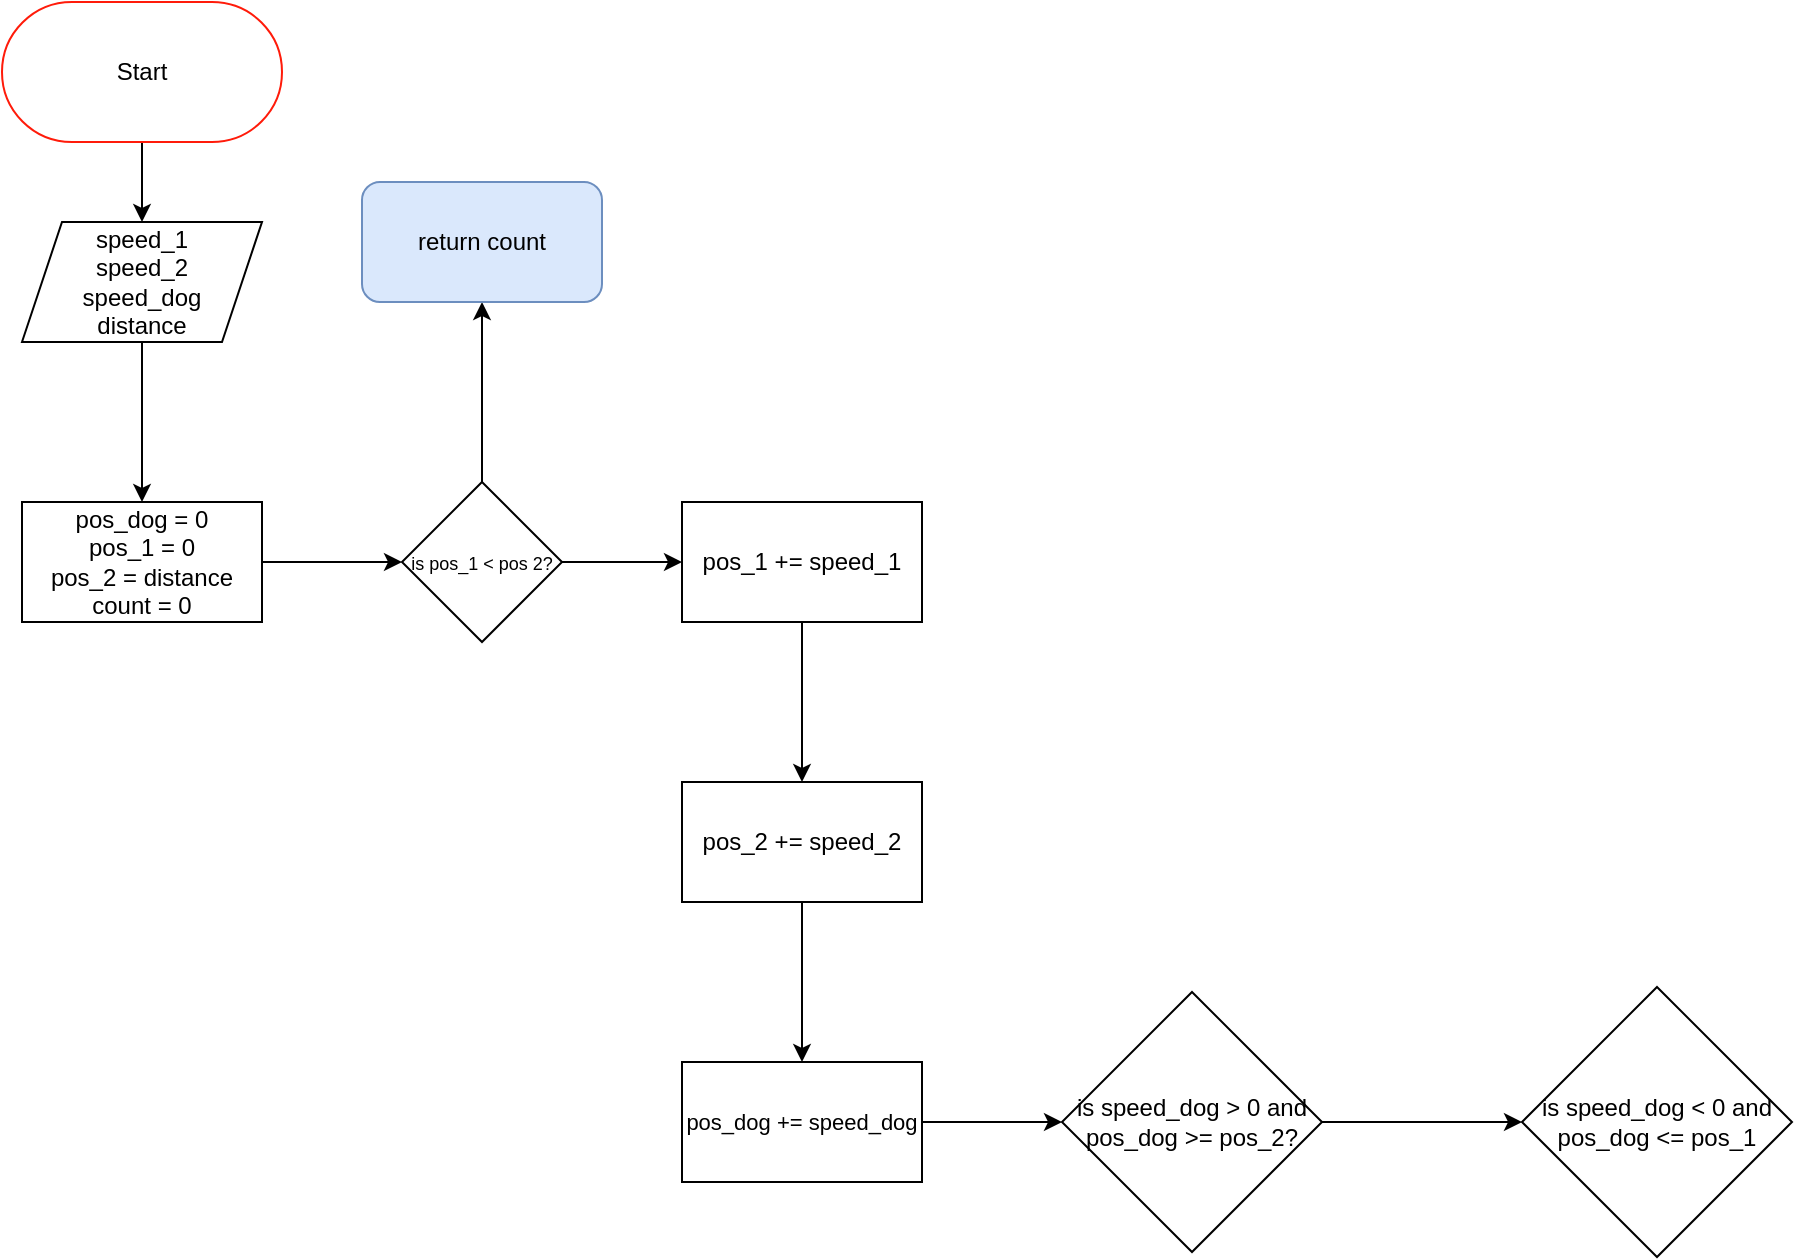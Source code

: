 <mxfile version="21.3.5" type="github">
  <diagram name="Page-1" id="_HWM8nGshtFM2Hibyzr3">
    <mxGraphModel dx="676" dy="498" grid="1" gridSize="10" guides="1" tooltips="1" connect="1" arrows="1" fold="1" page="1" pageScale="1" pageWidth="1169" pageHeight="827" math="0" shadow="0">
      <root>
        <mxCell id="0" />
        <mxCell id="1" parent="0" />
        <mxCell id="Ah5Kaf0LxsTHxQ-mII_5-1" value="" style="edgeStyle=orthogonalEdgeStyle;rounded=0;orthogonalLoop=1;jettySize=auto;html=1;" edge="1" parent="1" source="Ah5Kaf0LxsTHxQ-mII_5-2">
          <mxGeometry relative="1" as="geometry">
            <mxPoint x="150" y="130" as="targetPoint" />
          </mxGeometry>
        </mxCell>
        <mxCell id="Ah5Kaf0LxsTHxQ-mII_5-2" value="Start" style="rounded=1;whiteSpace=wrap;html=1;arcSize=50;strokeColor=#FF1B0A;" vertex="1" parent="1">
          <mxGeometry x="80" y="20" width="140" height="70" as="geometry" />
        </mxCell>
        <mxCell id="Ah5Kaf0LxsTHxQ-mII_5-3" value="" style="edgeStyle=orthogonalEdgeStyle;rounded=0;orthogonalLoop=1;jettySize=auto;html=1;" edge="1" parent="1" source="Ah5Kaf0LxsTHxQ-mII_5-4" target="Ah5Kaf0LxsTHxQ-mII_5-5">
          <mxGeometry relative="1" as="geometry" />
        </mxCell>
        <mxCell id="Ah5Kaf0LxsTHxQ-mII_5-4" value="speed_1&lt;br&gt;speed_2&lt;br&gt;speed_dog&lt;br&gt;distance" style="shape=parallelogram;perimeter=parallelogramPerimeter;whiteSpace=wrap;html=1;fixedSize=1;" vertex="1" parent="1">
          <mxGeometry x="90" y="130" width="120" height="60" as="geometry" />
        </mxCell>
        <mxCell id="Ah5Kaf0LxsTHxQ-mII_5-7" value="" style="edgeStyle=orthogonalEdgeStyle;rounded=0;orthogonalLoop=1;jettySize=auto;html=1;" edge="1" parent="1" source="Ah5Kaf0LxsTHxQ-mII_5-5" target="Ah5Kaf0LxsTHxQ-mII_5-6">
          <mxGeometry relative="1" as="geometry" />
        </mxCell>
        <mxCell id="Ah5Kaf0LxsTHxQ-mII_5-5" value="pos_dog = 0&lt;br&gt;pos_1 = 0&lt;br&gt;pos_2 = distance&lt;br&gt;count = 0" style="whiteSpace=wrap;html=1;" vertex="1" parent="1">
          <mxGeometry x="90" y="270" width="120" height="60" as="geometry" />
        </mxCell>
        <mxCell id="Ah5Kaf0LxsTHxQ-mII_5-9" value="" style="edgeStyle=orthogonalEdgeStyle;rounded=0;orthogonalLoop=1;jettySize=auto;html=1;" edge="1" parent="1" source="Ah5Kaf0LxsTHxQ-mII_5-6" target="Ah5Kaf0LxsTHxQ-mII_5-8">
          <mxGeometry relative="1" as="geometry" />
        </mxCell>
        <mxCell id="Ah5Kaf0LxsTHxQ-mII_5-11" value="" style="edgeStyle=orthogonalEdgeStyle;rounded=0;orthogonalLoop=1;jettySize=auto;html=1;" edge="1" parent="1" source="Ah5Kaf0LxsTHxQ-mII_5-6" target="Ah5Kaf0LxsTHxQ-mII_5-10">
          <mxGeometry relative="1" as="geometry" />
        </mxCell>
        <mxCell id="Ah5Kaf0LxsTHxQ-mII_5-6" value="&lt;font style=&quot;font-size: 9px;&quot;&gt;is pos_1 &amp;lt; pos 2?&lt;/font&gt;" style="rhombus;whiteSpace=wrap;html=1;" vertex="1" parent="1">
          <mxGeometry x="280" y="260" width="80" height="80" as="geometry" />
        </mxCell>
        <mxCell id="Ah5Kaf0LxsTHxQ-mII_5-8" value="return count" style="whiteSpace=wrap;html=1;rounded=1;fillColor=#dae8fc;strokeColor=#6c8ebf;" vertex="1" parent="1">
          <mxGeometry x="260" y="110" width="120" height="60" as="geometry" />
        </mxCell>
        <mxCell id="Ah5Kaf0LxsTHxQ-mII_5-13" value="" style="edgeStyle=orthogonalEdgeStyle;rounded=0;orthogonalLoop=1;jettySize=auto;html=1;" edge="1" parent="1" source="Ah5Kaf0LxsTHxQ-mII_5-10" target="Ah5Kaf0LxsTHxQ-mII_5-12">
          <mxGeometry relative="1" as="geometry" />
        </mxCell>
        <mxCell id="Ah5Kaf0LxsTHxQ-mII_5-10" value="pos_1 += speed_1" style="whiteSpace=wrap;html=1;" vertex="1" parent="1">
          <mxGeometry x="420" y="270" width="120" height="60" as="geometry" />
        </mxCell>
        <mxCell id="Ah5Kaf0LxsTHxQ-mII_5-15" value="" style="edgeStyle=orthogonalEdgeStyle;rounded=0;orthogonalLoop=1;jettySize=auto;html=1;" edge="1" parent="1" source="Ah5Kaf0LxsTHxQ-mII_5-12" target="Ah5Kaf0LxsTHxQ-mII_5-14">
          <mxGeometry relative="1" as="geometry" />
        </mxCell>
        <mxCell id="Ah5Kaf0LxsTHxQ-mII_5-12" value="pos_2 += speed_2" style="whiteSpace=wrap;html=1;" vertex="1" parent="1">
          <mxGeometry x="420" y="410" width="120" height="60" as="geometry" />
        </mxCell>
        <mxCell id="Ah5Kaf0LxsTHxQ-mII_5-17" value="" style="edgeStyle=orthogonalEdgeStyle;rounded=0;orthogonalLoop=1;jettySize=auto;html=1;" edge="1" parent="1" source="Ah5Kaf0LxsTHxQ-mII_5-14" target="Ah5Kaf0LxsTHxQ-mII_5-16">
          <mxGeometry relative="1" as="geometry" />
        </mxCell>
        <mxCell id="Ah5Kaf0LxsTHxQ-mII_5-14" value="&lt;font style=&quot;font-size: 11px;&quot;&gt;pos_dog += speed_dog&lt;/font&gt;" style="whiteSpace=wrap;html=1;" vertex="1" parent="1">
          <mxGeometry x="420" y="550" width="120" height="60" as="geometry" />
        </mxCell>
        <mxCell id="Ah5Kaf0LxsTHxQ-mII_5-19" value="" style="edgeStyle=orthogonalEdgeStyle;rounded=0;orthogonalLoop=1;jettySize=auto;html=1;" edge="1" parent="1" source="Ah5Kaf0LxsTHxQ-mII_5-16" target="Ah5Kaf0LxsTHxQ-mII_5-18">
          <mxGeometry relative="1" as="geometry" />
        </mxCell>
        <mxCell id="Ah5Kaf0LxsTHxQ-mII_5-16" value="is speed_dog &amp;gt; 0 and pos_dog &amp;gt;= pos_2?" style="rhombus;whiteSpace=wrap;html=1;" vertex="1" parent="1">
          <mxGeometry x="610" y="515" width="130" height="130" as="geometry" />
        </mxCell>
        <mxCell id="Ah5Kaf0LxsTHxQ-mII_5-18" value="is speed_dog &amp;lt; 0 and pos_dog &amp;lt;= pos_1" style="rhombus;whiteSpace=wrap;html=1;" vertex="1" parent="1">
          <mxGeometry x="840" y="512.5" width="135" height="135" as="geometry" />
        </mxCell>
      </root>
    </mxGraphModel>
  </diagram>
</mxfile>

